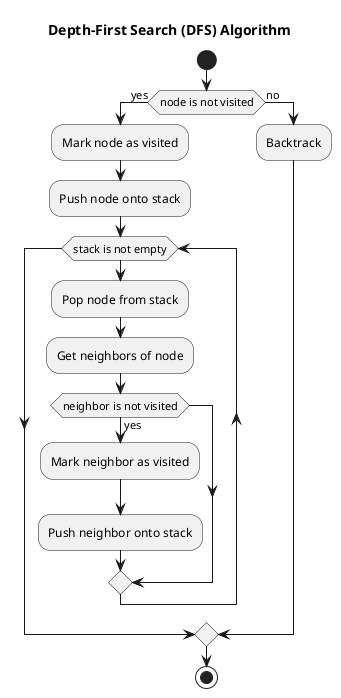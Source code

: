 @startuml
title Depth-First Search (DFS) Algorithm
start
if (node is not visited) then (yes)
  :Mark node as visited;
  :Push node onto stack;
  while (stack is not empty)
    :Pop node from stack;
    :Get neighbors of node;
    if (neighbor is not visited) then (yes)
      :Mark neighbor as visited;
      :Push neighbor onto stack;
    endif
  endwhile
else (no)
  :Backtrack;
endif
stop
@enduml
